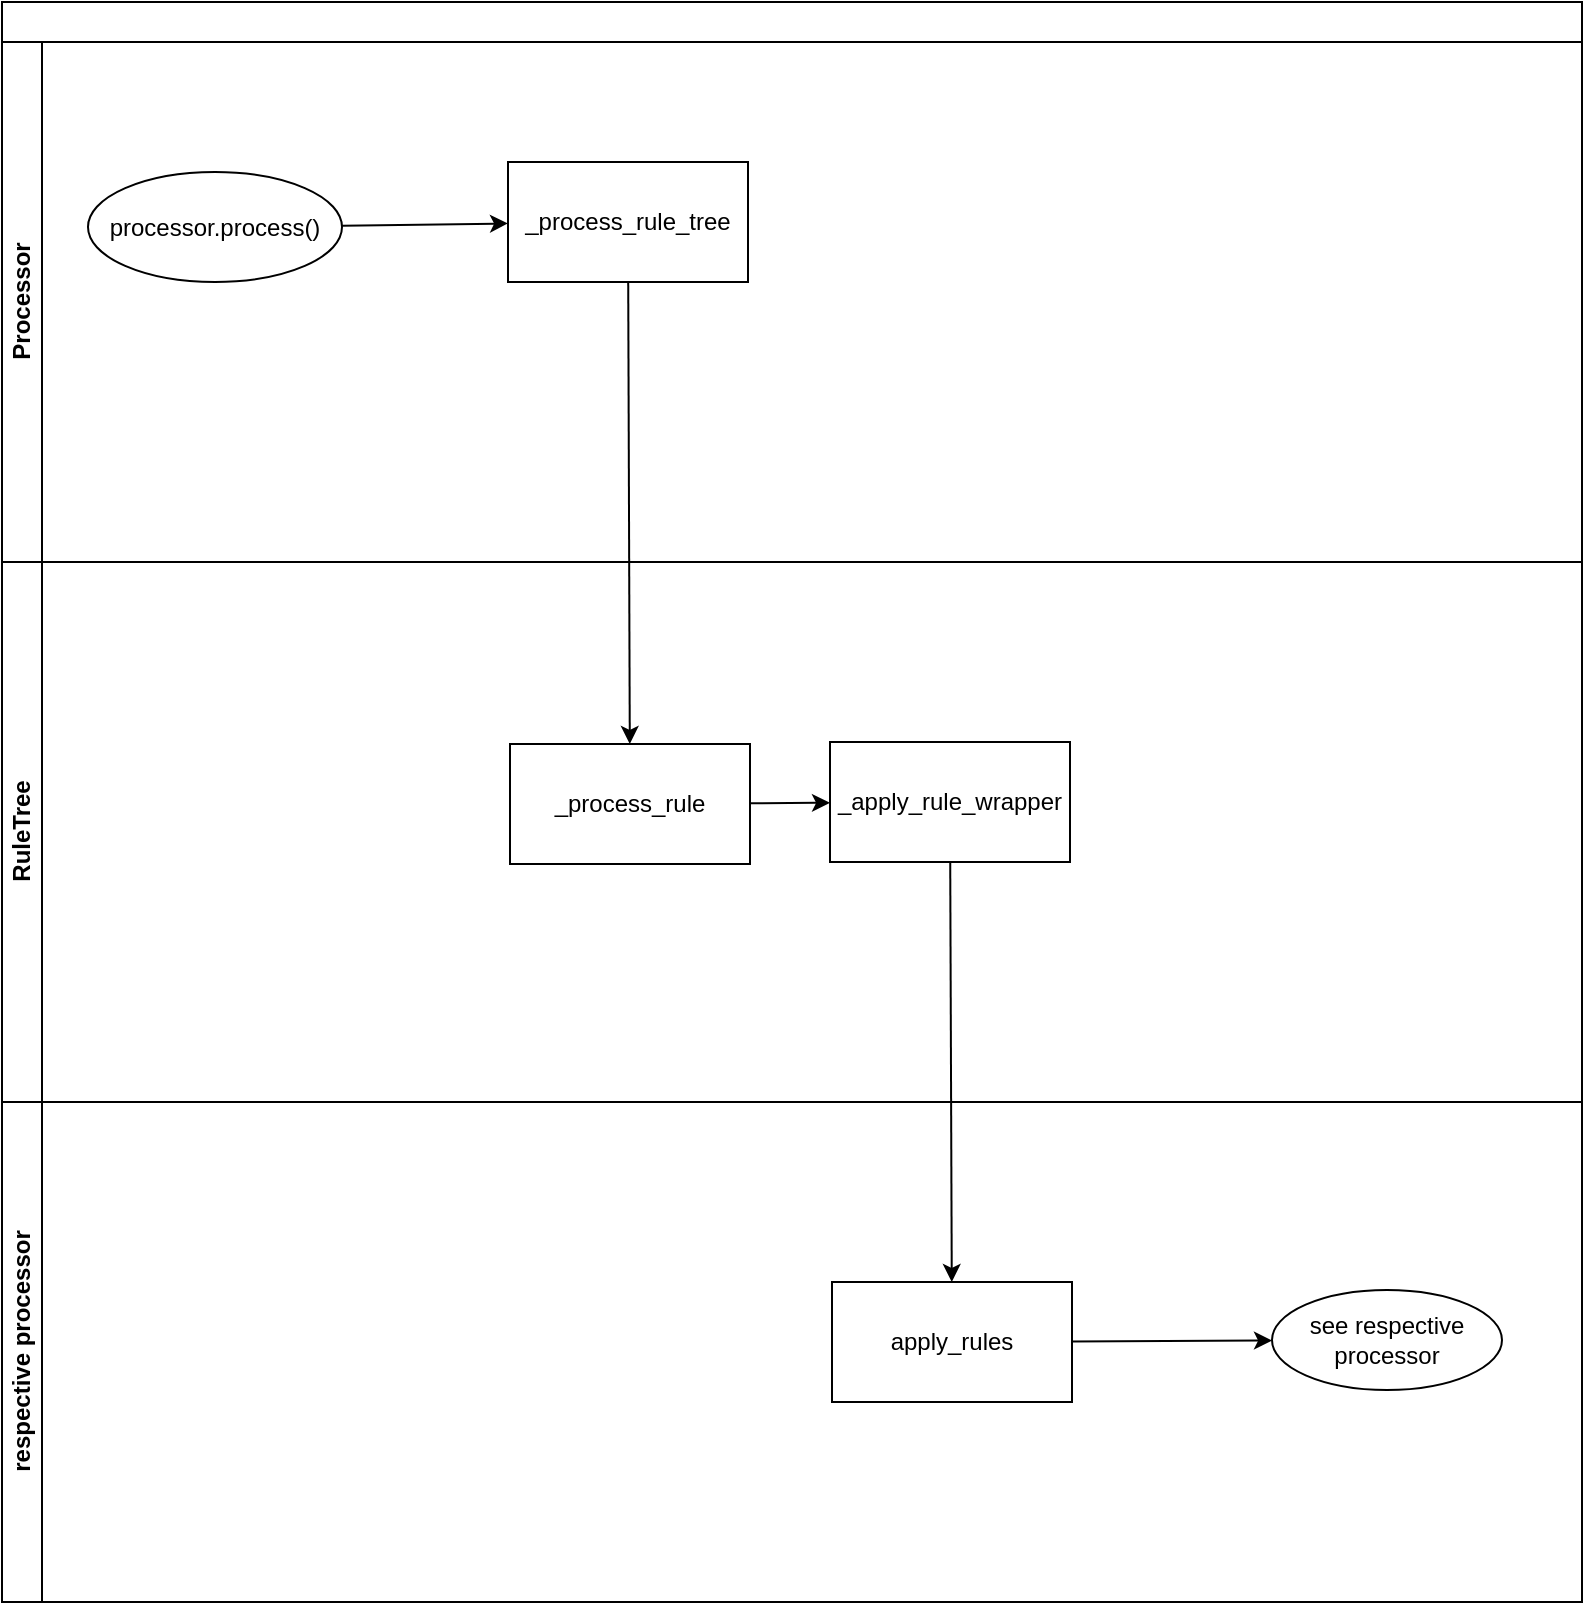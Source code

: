 <mxfile>
    <diagram id="nKSH4Um_qC49pamHv1yc" name="process">
        <mxGraphModel dx="1072" dy="563" grid="1" gridSize="10" guides="1" tooltips="1" connect="1" arrows="1" fold="1" page="1" pageScale="1" pageWidth="850" pageHeight="1100" math="0" shadow="0">
            <root>
                <mxCell id="0"/>
                <mxCell id="1" parent="0"/>
                <mxCell id="2" value="" style="swimlane;childLayout=stackLayout;resizeParent=1;resizeParentMax=0;horizontal=1;startSize=20;horizontalStack=0;html=1;" parent="1" vertex="1">
                    <mxGeometry x="40" y="80" width="790" height="800" as="geometry"/>
                </mxCell>
                <mxCell id="3" value="Processor&lt;br&gt;" style="swimlane;startSize=20;horizontal=0;html=1;" parent="2" vertex="1">
                    <mxGeometry y="20" width="790" height="260" as="geometry"/>
                </mxCell>
                <mxCell id="12" value="" style="edgeStyle=none;html=1;" parent="3" source="6" target="11" edge="1">
                    <mxGeometry relative="1" as="geometry"/>
                </mxCell>
                <mxCell id="6" value="_process_rule_tree" style="rounded=0;whiteSpace=wrap;html=1;" parent="3" vertex="1">
                    <mxGeometry x="253" y="60" width="120" height="60" as="geometry"/>
                </mxCell>
                <mxCell id="7" value="_apply_rule_wrapper" style="whiteSpace=wrap;html=1;rounded=0;" parent="3" vertex="1">
                    <mxGeometry x="414" y="350" width="120" height="60" as="geometry"/>
                </mxCell>
                <mxCell id="13" value="" style="edgeStyle=none;html=1;" parent="3" source="11" target="7" edge="1">
                    <mxGeometry relative="1" as="geometry"/>
                </mxCell>
                <mxCell id="11" value="_process_rule" style="whiteSpace=wrap;html=1;rounded=0;" parent="3" vertex="1">
                    <mxGeometry x="254" y="351" width="120" height="60" as="geometry"/>
                </mxCell>
                <mxCell id="5" value="RuleTree" style="swimlane;startSize=20;horizontal=0;html=1;" parent="2" vertex="1">
                    <mxGeometry y="280" width="790" height="270" as="geometry"/>
                </mxCell>
                <mxCell id="10" value="" style="edgeStyle=none;html=1;" parent="2" source="7" target="9" edge="1">
                    <mxGeometry relative="1" as="geometry"/>
                </mxCell>
                <mxCell id="4" value="respective processor" style="swimlane;startSize=20;horizontal=0;html=1;" parent="2" vertex="1">
                    <mxGeometry y="550" width="790" height="250" as="geometry"/>
                </mxCell>
                <mxCell id="17" value="" style="edgeStyle=none;html=1;" parent="4" source="9" target="16" edge="1">
                    <mxGeometry relative="1" as="geometry"/>
                </mxCell>
                <mxCell id="9" value="apply_rules" style="whiteSpace=wrap;html=1;rounded=0;" parent="4" vertex="1">
                    <mxGeometry x="415" y="90" width="120" height="60" as="geometry"/>
                </mxCell>
                <mxCell id="16" value="see respective processor" style="ellipse;whiteSpace=wrap;html=1;rounded=0;" parent="4" vertex="1">
                    <mxGeometry x="635" y="94" width="115" height="50" as="geometry"/>
                </mxCell>
                <mxCell id="15" value="" style="edgeStyle=none;html=1;" parent="1" source="14" target="6" edge="1">
                    <mxGeometry relative="1" as="geometry"/>
                </mxCell>
                <mxCell id="14" value="processor.process()" style="ellipse;whiteSpace=wrap;html=1;" parent="1" vertex="1">
                    <mxGeometry x="83" y="165" width="127" height="55" as="geometry"/>
                </mxCell>
            </root>
        </mxGraphModel>
    </diagram>
    <diagram id="ffa2f2aCQhQaJi0fVg0l" name="amides">
        <mxGraphModel dx="1072" dy="563" grid="1" gridSize="10" guides="1" tooltips="1" connect="1" arrows="1" fold="1" page="1" pageScale="1" pageWidth="850" pageHeight="1100" math="0" shadow="0">
            <root>
                <mxCell id="0"/>
                <mxCell id="1" parent="0"/>
                <mxCell id="9Z4U4aDiHYYhcZ5fdz-h-6" value="" style="edgeStyle=none;html=1;" parent="1" source="9Z4U4aDiHYYhcZ5fdz-h-4" target="9Z4U4aDiHYYhcZ5fdz-h-5" edge="1">
                    <mxGeometry relative="1" as="geometry"/>
                </mxCell>
                <mxCell id="9Z4U4aDiHYYhcZ5fdz-h-4" value="get_dotted_field_value" style="rounded=0;whiteSpace=wrap;html=1;" parent="1" vertex="1">
                    <mxGeometry x="184" y="100" width="120" height="60" as="geometry"/>
                </mxCell>
                <mxCell id="9Z4U4aDiHYYhcZ5fdz-h-8" value="" style="edgeStyle=none;html=1;" parent="1" source="9Z4U4aDiHYYhcZ5fdz-h-5" target="9Z4U4aDiHYYhcZ5fdz-h-7" edge="1">
                    <mxGeometry relative="1" as="geometry"/>
                </mxCell>
                <mxCell id="9Z4U4aDiHYYhcZ5fdz-h-5" value="normalize (_preprocess, _tokenize, _filter_tokens)" style="whiteSpace=wrap;html=1;rounded=0;" parent="1" vertex="1">
                    <mxGeometry x="184" y="240" width="120" height="60" as="geometry"/>
                </mxCell>
                <mxCell id="9Z4U4aDiHYYhcZ5fdz-h-10" value="" style="edgeStyle=none;html=1;exitX=0.5;exitY=1;exitDx=0;exitDy=0;" parent="1" source="9Z4U4aDiHYYhcZ5fdz-h-7" target="9Z4U4aDiHYYhcZ5fdz-h-9" edge="1">
                    <mxGeometry relative="1" as="geometry"/>
                </mxCell>
                <mxCell id="9Z4U4aDiHYYhcZ5fdz-h-7" value="evaluate_cached_cmdline()&lt;br&gt;" style="whiteSpace=wrap;html=1;rounded=0;" parent="1" vertex="1">
                    <mxGeometry x="164" y="380" width="160" height="70" as="geometry"/>
                </mxCell>
                <mxCell id="FTXwl6mk0fKRvuRjYh7i-1" value="" style="edgeStyle=none;html=1;" parent="1" source="9Z4U4aDiHYYhcZ5fdz-h-9" target="9Z4U4aDiHYYhcZ5fdz-h-11" edge="1">
                    <mxGeometry relative="1" as="geometry"/>
                </mxCell>
                <mxCell id="9Z4U4aDiHYYhcZ5fdz-h-9" value="_perform_misuse_detection" style="whiteSpace=wrap;html=1;rounded=0;" parent="1" vertex="1">
                    <mxGeometry x="164" y="510" width="160" height="60" as="geometry"/>
                </mxCell>
                <mxCell id="9Z4U4aDiHYYhcZ5fdz-h-16" value="" style="edgeStyle=none;html=1;" parent="1" source="9Z4U4aDiHYYhcZ5fdz-h-11" target="9Z4U4aDiHYYhcZ5fdz-h-15" edge="1">
                    <mxGeometry relative="1" as="geometry"/>
                </mxCell>
                <mxCell id="9Z4U4aDiHYYhcZ5fdz-h-11" value="_write_target_field" style="whiteSpace=wrap;html=1;rounded=0;" parent="1" vertex="1">
                    <mxGeometry x="184" y="644" width="120" height="60" as="geometry"/>
                </mxCell>
                <mxCell id="9Z4U4aDiHYYhcZ5fdz-h-18" value="" style="edgeStyle=none;html=1;" parent="1" source="9Z4U4aDiHYYhcZ5fdz-h-15" target="9Z4U4aDiHYYhcZ5fdz-h-17" edge="1">
                    <mxGeometry relative="1" as="geometry"/>
                </mxCell>
                <mxCell id="pnTeNPJCvc6hzmIvmJag-2" value="no" style="edgeLabel;html=1;align=center;verticalAlign=middle;resizable=0;points=[];" parent="9Z4U4aDiHYYhcZ5fdz-h-18" vertex="1" connectable="0">
                    <mxGeometry x="0.329" y="-1" relative="1" as="geometry">
                        <mxPoint y="-24" as="offset"/>
                    </mxGeometry>
                </mxCell>
                <mxCell id="9Z4U4aDiHYYhcZ5fdz-h-20" value="" style="edgeStyle=none;html=1;" parent="1" source="9Z4U4aDiHYYhcZ5fdz-h-15" target="9Z4U4aDiHYYhcZ5fdz-h-19" edge="1">
                    <mxGeometry relative="1" as="geometry"/>
                </mxCell>
                <mxCell id="pnTeNPJCvc6hzmIvmJag-1" value="yes" style="edgeLabel;html=1;align=center;verticalAlign=middle;resizable=0;points=[];" parent="9Z4U4aDiHYYhcZ5fdz-h-20" vertex="1" connectable="0">
                    <mxGeometry x="0.42" relative="1" as="geometry">
                        <mxPoint x="-23" as="offset"/>
                    </mxGeometry>
                </mxCell>
                <mxCell id="9Z4U4aDiHYYhcZ5fdz-h-15" value="successful?" style="rhombus;whiteSpace=wrap;html=1;rounded=0;" parent="1" vertex="1">
                    <mxGeometry x="404" y="633" width="80" height="80" as="geometry"/>
                </mxCell>
                <mxCell id="9Z4U4aDiHYYhcZ5fdz-h-17" value="FieldExistingWarning" style="whiteSpace=wrap;html=1;rounded=0;" parent="1" vertex="1">
                    <mxGeometry x="384" y="803" width="120" height="60" as="geometry"/>
                </mxCell>
                <mxCell id="9Z4U4aDiHYYhcZ5fdz-h-19" value="add_field_to" style="whiteSpace=wrap;html=1;rounded=0;" parent="1" vertex="1">
                    <mxGeometry x="590" y="643" width="120" height="60" as="geometry"/>
                </mxCell>
            </root>
        </mxGraphModel>
    </diagram>
    <diagram id="mH7fIMBSA2bRK3SR-9NN" name="calculator">
        <mxGraphModel dx="1072" dy="563" grid="1" gridSize="10" guides="1" tooltips="1" connect="1" arrows="1" fold="1" page="1" pageScale="1" pageWidth="850" pageHeight="1100" math="0" shadow="0">
            <root>
                <mxCell id="0"/>
                <mxCell id="1" parent="0"/>
                <mxCell id="zvYX61ZlwrP2dlpT4Kj6-2" value="" style="edgeStyle=none;html=1;" parent="1" source="_rHdO-zLv44ndZzmqM-3-1" target="zvYX61ZlwrP2dlpT4Kj6-1" edge="1">
                    <mxGeometry relative="1" as="geometry"/>
                </mxCell>
                <mxCell id="_rHdO-zLv44ndZzmqM-3-1" value="get_source_field_dict()" style="rounded=0;whiteSpace=wrap;html=1;" parent="1" vertex="1">
                    <mxGeometry x="78" y="42" width="120" height="60" as="geometry"/>
                </mxCell>
                <mxCell id="zvYX61ZlwrP2dlpT4Kj6-4" value="" style="edgeStyle=none;html=1;" parent="1" source="zvYX61ZlwrP2dlpT4Kj6-1" target="zvYX61ZlwrP2dlpT4Kj6-3" edge="1">
                    <mxGeometry relative="1" as="geometry"/>
                </mxCell>
                <mxCell id="zvYX61ZlwrP2dlpT4Kj6-1" value="_template()" style="whiteSpace=wrap;html=1;rounded=0;" parent="1" vertex="1">
                    <mxGeometry x="78" y="182" width="120" height="60" as="geometry"/>
                </mxCell>
                <mxCell id="zvYX61ZlwrP2dlpT4Kj6-6" value="" style="edgeStyle=none;html=1;" parent="1" source="zvYX61ZlwrP2dlpT4Kj6-3" target="zvYX61ZlwrP2dlpT4Kj6-5" edge="1">
                    <mxGeometry relative="1" as="geometry"/>
                </mxCell>
                <mxCell id="zvYX61ZlwrP2dlpT4Kj6-3" value="verwendete Platzhalter ersetzen" style="whiteSpace=wrap;html=1;rounded=0;" parent="1" vertex="1">
                    <mxGeometry x="278" y="182" width="120" height="60" as="geometry"/>
                </mxCell>
                <mxCell id="zvYX61ZlwrP2dlpT4Kj6-8" value="" style="edgeStyle=none;html=1;" parent="1" source="zvYX61ZlwrP2dlpT4Kj6-5" target="zvYX61ZlwrP2dlpT4Kj6-7" edge="1">
                    <mxGeometry relative="1" as="geometry"/>
                </mxCell>
                <mxCell id="zvYX61ZlwrP2dlpT4Kj6-5" value="_calculate()&amp;nbsp;" style="whiteSpace=wrap;html=1;rounded=0;" parent="1" vertex="1">
                    <mxGeometry x="278" y="322" width="120" height="60" as="geometry"/>
                </mxCell>
                <mxCell id="zvYX61ZlwrP2dlpT4Kj6-7" value="_write_target_field()" style="whiteSpace=wrap;html=1;rounded=0;" parent="1" vertex="1">
                    <mxGeometry x="278" y="462" width="120" height="60" as="geometry"/>
                </mxCell>
            </root>
        </mxGraphModel>
    </diagram>
    <diagram id="dzCZbwh3EVMsIp7qwwPl" name="DomainLableExtractor">
        <mxGraphModel dx="1072" dy="563" grid="1" gridSize="10" guides="1" tooltips="1" connect="1" arrows="1" fold="1" page="1" pageScale="1" pageWidth="850" pageHeight="1100" math="0" shadow="0">
            <root>
                <mxCell id="0"/>
                <mxCell id="1" parent="0"/>
                <mxCell id="4mkf00EvTaedJOEyoj3c-5" value="" style="edgeStyle=none;html=1;" parent="1" source="4mkf00EvTaedJOEyoj3c-1" target="4mkf00EvTaedJOEyoj3c-4" edge="1">
                    <mxGeometry relative="1" as="geometry"/>
                </mxCell>
                <mxCell id="4mkf00EvTaedJOEyoj3c-1" value="get_dotted_field_value()" style="rounded=0;whiteSpace=wrap;html=1;" parent="1" vertex="1">
                    <mxGeometry x="40" y="40" width="140" height="60" as="geometry"/>
                </mxCell>
                <mxCell id="4mkf00EvTaedJOEyoj3c-7" value="" style="edgeStyle=none;html=1;" parent="1" source="4mkf00EvTaedJOEyoj3c-4" target="4mkf00EvTaedJOEyoj3c-6" edge="1">
                    <mxGeometry relative="1" as="geometry"/>
                </mxCell>
                <mxCell id="4mkf00EvTaedJOEyoj3c-11" value="no" style="edgeLabel;html=1;align=center;verticalAlign=middle;resizable=0;points=[];" parent="4mkf00EvTaedJOEyoj3c-7" vertex="1" connectable="0">
                    <mxGeometry x="-0.373" relative="1" as="geometry">
                        <mxPoint x="10" as="offset"/>
                    </mxGeometry>
                </mxCell>
                <mxCell id="4mkf00EvTaedJOEyoj3c-9" value="" style="edgeStyle=none;html=1;" parent="1" source="4mkf00EvTaedJOEyoj3c-4" target="4mkf00EvTaedJOEyoj3c-8" edge="1">
                    <mxGeometry relative="1" as="geometry"/>
                </mxCell>
                <mxCell id="4mkf00EvTaedJOEyoj3c-10" value="yes" style="edgeLabel;html=1;align=center;verticalAlign=middle;resizable=0;points=[];" parent="4mkf00EvTaedJOEyoj3c-9" vertex="1" connectable="0">
                    <mxGeometry x="0.364" y="1" relative="1" as="geometry">
                        <mxPoint y="-20" as="offset"/>
                    </mxGeometry>
                </mxCell>
                <mxCell id="4mkf00EvTaedJOEyoj3c-4" value="domain value none?" style="rhombus;whiteSpace=wrap;html=1;rounded=0;" parent="1" vertex="1">
                    <mxGeometry x="57" y="156" width="104" height="110" as="geometry"/>
                </mxCell>
                <mxCell id="4mkf00EvTaedJOEyoj3c-13" value="" style="edgeStyle=none;html=1;" parent="1" source="4mkf00EvTaedJOEyoj3c-6" target="4mkf00EvTaedJOEyoj3c-12" edge="1">
                    <mxGeometry relative="1" as="geometry"/>
                </mxCell>
                <mxCell id="4mkf00EvTaedJOEyoj3c-6" value="event.get(tagging_field)" style="whiteSpace=wrap;html=1;rounded=0;" parent="1" vertex="1">
                    <mxGeometry x="210" y="180" width="140" height="60" as="geometry"/>
                </mxCell>
                <mxCell id="4mkf00EvTaedJOEyoj3c-8" value="return" style="whiteSpace=wrap;html=1;rounded=0;" parent="1" vertex="1">
                    <mxGeometry x="50" y="340" width="120" height="60" as="geometry"/>
                </mxCell>
                <mxCell id="4mkf00EvTaedJOEyoj3c-15" value="" style="edgeStyle=none;html=1;" parent="1" source="4mkf00EvTaedJOEyoj3c-12" target="4mkf00EvTaedJOEyoj3c-14" edge="1">
                    <mxGeometry relative="1" as="geometry"/>
                </mxCell>
                <mxCell id="JhS0FlCXssFP-BEE5DSX-16" value="no" style="edgeLabel;html=1;align=center;verticalAlign=middle;resizable=0;points=[];" parent="4mkf00EvTaedJOEyoj3c-15" vertex="1" connectable="0">
                    <mxGeometry x="-0.376" y="-2" relative="1" as="geometry">
                        <mxPoint as="offset"/>
                    </mxGeometry>
                </mxCell>
                <mxCell id="4mkf00EvTaedJOEyoj3c-17" value="" style="edgeStyle=none;html=1;" parent="1" source="4mkf00EvTaedJOEyoj3c-12" target="4mkf00EvTaedJOEyoj3c-16" edge="1">
                    <mxGeometry relative="1" as="geometry"/>
                </mxCell>
                <mxCell id="JhS0FlCXssFP-BEE5DSX-15" value="yes" style="edgeLabel;html=1;align=center;verticalAlign=middle;resizable=0;points=[];" parent="4mkf00EvTaedJOEyoj3c-17" vertex="1" connectable="0">
                    <mxGeometry x="-0.328" relative="1" as="geometry">
                        <mxPoint as="offset"/>
                    </mxGeometry>
                </mxCell>
                <mxCell id="4mkf00EvTaedJOEyoj3c-12" value="valid domain?" style="rhombus;whiteSpace=wrap;html=1;rounded=0;" parent="1" vertex="1">
                    <mxGeometry x="460" y="161" width="110" height="100" as="geometry"/>
                </mxCell>
                <mxCell id="JhS0FlCXssFP-BEE5DSX-4" value="" style="edgeStyle=none;html=1;" parent="1" source="4mkf00EvTaedJOEyoj3c-14" target="JhS0FlCXssFP-BEE5DSX-3" edge="1">
                    <mxGeometry relative="1" as="geometry"/>
                </mxCell>
                <mxCell id="4mkf00EvTaedJOEyoj3c-14" value="_tld_extractor(domain)" style="whiteSpace=wrap;html=1;rounded=0;" parent="1" vertex="1">
                    <mxGeometry x="455" y="361" width="120" height="60" as="geometry"/>
                </mxCell>
                <mxCell id="4mkf00EvTaedJOEyoj3c-19" value="" style="edgeStyle=none;html=1;" parent="1" source="4mkf00EvTaedJOEyoj3c-16" target="4mkf00EvTaedJOEyoj3c-18" edge="1">
                    <mxGeometry relative="1" as="geometry"/>
                </mxCell>
                <mxCell id="4mkf00EvTaedJOEyoj3c-16" value="append(tag for valid ip)" style="whiteSpace=wrap;html=1;rounded=0;" parent="1" vertex="1">
                    <mxGeometry x="645" y="181" width="120" height="60" as="geometry"/>
                </mxCell>
                <mxCell id="4mkf00EvTaedJOEyoj3c-21" value="" style="edgeStyle=none;html=1;" parent="1" source="4mkf00EvTaedJOEyoj3c-18" target="4mkf00EvTaedJOEyoj3c-20" edge="1">
                    <mxGeometry relative="1" as="geometry"/>
                </mxCell>
                <mxCell id="4mkf00EvTaedJOEyoj3c-18" value="updated field assinged to event&amp;nbsp;" style="whiteSpace=wrap;html=1;rounded=0;" parent="1" vertex="1">
                    <mxGeometry x="845" y="181" width="120" height="60" as="geometry"/>
                </mxCell>
                <mxCell id="4mkf00EvTaedJOEyoj3c-20" value="return" style="whiteSpace=wrap;html=1;rounded=0;" parent="1" vertex="1">
                    <mxGeometry x="1045" y="181" width="120" height="60" as="geometry"/>
                </mxCell>
                <mxCell id="JhS0FlCXssFP-BEE5DSX-6" value="" style="edgeStyle=none;html=1;" parent="1" source="JhS0FlCXssFP-BEE5DSX-3" target="JhS0FlCXssFP-BEE5DSX-5" edge="1">
                    <mxGeometry relative="1" as="geometry"/>
                </mxCell>
                <mxCell id="JhS0FlCXssFP-BEE5DSX-13" value="yes" style="edgeLabel;html=1;align=center;verticalAlign=middle;resizable=0;points=[];" parent="JhS0FlCXssFP-BEE5DSX-6" vertex="1" connectable="0">
                    <mxGeometry x="-0.344" relative="1" as="geometry">
                        <mxPoint as="offset"/>
                    </mxGeometry>
                </mxCell>
                <mxCell id="JhS0FlCXssFP-BEE5DSX-8" value="" style="edgeStyle=none;html=1;" parent="1" source="JhS0FlCXssFP-BEE5DSX-3" target="JhS0FlCXssFP-BEE5DSX-7" edge="1">
                    <mxGeometry relative="1" as="geometry"/>
                </mxCell>
                <mxCell id="JhS0FlCXssFP-BEE5DSX-14" value="no" style="edgeLabel;html=1;align=center;verticalAlign=middle;resizable=0;points=[];" parent="JhS0FlCXssFP-BEE5DSX-8" vertex="1" connectable="0">
                    <mxGeometry x="-0.189" relative="1" as="geometry">
                        <mxPoint as="offset"/>
                    </mxGeometry>
                </mxCell>
                <mxCell id="JhS0FlCXssFP-BEE5DSX-3" value="gültige tld &lt;br&gt;vorhanden" style="rhombus;whiteSpace=wrap;html=1;rounded=0;" parent="1" vertex="1">
                    <mxGeometry x="458" y="491" width="115" height="109" as="geometry"/>
                </mxCell>
                <mxCell id="JhS0FlCXssFP-BEE5DSX-10" value="" style="edgeStyle=none;html=1;" parent="1" source="JhS0FlCXssFP-BEE5DSX-5" target="JhS0FlCXssFP-BEE5DSX-9" edge="1">
                    <mxGeometry relative="1" as="geometry"/>
                </mxCell>
                <mxCell id="JhS0FlCXssFP-BEE5DSX-5" value="lables_dict" style="whiteSpace=wrap;html=1;rounded=0;" parent="1" vertex="1">
                    <mxGeometry x="650.5" y="515.5" width="120" height="60" as="geometry"/>
                </mxCell>
                <mxCell id="JhS0FlCXssFP-BEE5DSX-12" value="" style="edgeStyle=none;html=1;" parent="1" source="JhS0FlCXssFP-BEE5DSX-7" target="JhS0FlCXssFP-BEE5DSX-11" edge="1">
                    <mxGeometry relative="1" as="geometry"/>
                </mxCell>
                <mxCell id="JhS0FlCXssFP-BEE5DSX-7" value="append(invaldi_domain)" style="whiteSpace=wrap;html=1;rounded=0;" parent="1" vertex="1">
                    <mxGeometry x="444.5" y="704.5" width="144.5" height="60" as="geometry"/>
                </mxCell>
                <mxCell id="JhS0FlCXssFP-BEE5DSX-9" value="add_field_to()" style="whiteSpace=wrap;html=1;rounded=0;" parent="1" vertex="1">
                    <mxGeometry x="850.5" y="515.5" width="120" height="60" as="geometry"/>
                </mxCell>
                <mxCell id="JhS0FlCXssFP-BEE5DSX-11" value="update tagging_field" style="whiteSpace=wrap;html=1;rounded=0;" parent="1" vertex="1">
                    <mxGeometry x="456.75" y="844.5" width="120" height="60" as="geometry"/>
                </mxCell>
            </root>
        </mxGraphModel>
    </diagram>
    <diagram id="CZ75fB0ZorCLcaY44Z6D" name="SelectiveExtractor">
        <mxGraphModel dx="1072" dy="563" grid="1" gridSize="10" guides="1" tooltips="1" connect="1" arrows="1" fold="1" page="1" pageScale="1" pageWidth="850" pageHeight="1100" math="0" shadow="0">
            <root>
                <mxCell id="0"/>
                <mxCell id="1" parent="0"/>
                <mxCell id="K12p3k7zBKBgzINJIY3F-3" value="" style="edgeStyle=none;html=1;" parent="1" source="K12p3k7zBKBgzINJIY3F-1" target="K12p3k7zBKBgzINJIY3F-2" edge="1">
                    <mxGeometry relative="1" as="geometry"/>
                </mxCell>
                <mxCell id="K12p3k7zBKBgzINJIY3F-1" value="get_source_fields_dict()" style="rounded=0;whiteSpace=wrap;html=1;" parent="1" vertex="1">
                    <mxGeometry x="80" y="40" width="150" height="60" as="geometry"/>
                </mxCell>
                <mxCell id="K12p3k7zBKBgzINJIY3F-5" value="" style="edgeStyle=none;html=1;" parent="1" source="K12p3k7zBKBgzINJIY3F-2" target="K12p3k7zBKBgzINJIY3F-4" edge="1">
                    <mxGeometry relative="1" as="geometry"/>
                </mxCell>
                <mxCell id="K12p3k7zBKBgzINJIY3F-2" value="handle_missing_fields()" style="whiteSpace=wrap;html=1;rounded=0;" parent="1" vertex="1">
                    <mxGeometry x="78" y="180" width="155" height="60" as="geometry"/>
                </mxCell>
                <mxCell id="K12p3k7zBKBgzINJIY3F-7" value="" style="edgeStyle=none;html=1;" parent="1" source="K12p3k7zBKBgzINJIY3F-4" target="K12p3k7zBKBgzINJIY3F-6" edge="1">
                    <mxGeometry relative="1" as="geometry"/>
                </mxCell>
                <mxCell id="K12p3k7zBKBgzINJIY3F-4" value="filtert Einträge in flattened fields mit content None" style="whiteSpace=wrap;html=1;rounded=0;" parent="1" vertex="1">
                    <mxGeometry x="95.5" y="320" width="120" height="60" as="geometry"/>
                </mxCell>
                <mxCell id="K12p3k7zBKBgzINJIY3F-9" value="" style="edgeStyle=none;html=1;" parent="1" source="K12p3k7zBKBgzINJIY3F-6" target="K12p3k7zBKBgzINJIY3F-8" edge="1">
                    <mxGeometry relative="1" as="geometry"/>
                </mxCell>
                <mxCell id="K12p3k7zBKBgzINJIY3F-6" value="Überprüfen ob noch felder in flattened fields verbleiben" style="whiteSpace=wrap;html=1;rounded=0;" parent="1" vertex="1">
                    <mxGeometry x="295.5" y="320" width="120" height="60" as="geometry"/>
                </mxCell>
                <mxCell id="K12p3k7zBKBgzINJIY3F-11" value="" style="edgeStyle=none;html=1;" parent="1" source="K12p3k7zBKBgzINJIY3F-8" target="K12p3k7zBKBgzINJIY3F-10" edge="1">
                    <mxGeometry relative="1" as="geometry"/>
                </mxCell>
                <mxCell id="K12p3k7zBKBgzINJIY3F-8" value="fügt content aus entsprechendem field in flattened fields zu filtered_event hinzu" style="whiteSpace=wrap;html=1;rounded=0;" parent="1" vertex="1">
                    <mxGeometry x="495.5" y="320" width="120" height="60" as="geometry"/>
                </mxCell>
                <mxCell id="K12p3k7zBKBgzINJIY3F-10" value="fügt filtered_event zu _extra_data hinzu" style="whiteSpace=wrap;html=1;rounded=0;" parent="1" vertex="1">
                    <mxGeometry x="495.5" y="460" width="120" height="60" as="geometry"/>
                </mxCell>
            </root>
        </mxGraphModel>
    </diagram>
    <diagram id="CX6z4NCcaDROQz5qWGTK" name="Dissector">
        <mxGraphModel dx="1072" dy="563" grid="1" gridSize="10" guides="1" tooltips="1" connect="1" arrows="1" fold="1" page="1" pageScale="1" pageWidth="850" pageHeight="1100" math="0" shadow="0">
            <root>
                <mxCell id="0"/>
                <mxCell id="1" parent="0"/>
                <mxCell id="GlU9T9T3_1nCLfFwFB1q-5" value="" style="edgeStyle=none;html=1;" parent="1" source="GlU9T9T3_1nCLfFwFB1q-2" target="GlU9T9T3_1nCLfFwFB1q-4" edge="1">
                    <mxGeometry relative="1" as="geometry"/>
                </mxCell>
                <mxCell id="GlU9T9T3_1nCLfFwFB1q-2" value="sorted()" style="whiteSpace=wrap;html=1;rounded=0;" parent="1" vertex="1">
                    <mxGeometry x="40" y="180" width="120" height="60" as="geometry"/>
                </mxCell>
                <mxCell id="GlU9T9T3_1nCLfFwFB1q-7" value="" style="edgeStyle=none;html=1;" parent="1" source="GlU9T9T3_1nCLfFwFB1q-4" target="GlU9T9T3_1nCLfFwFB1q-6" edge="1">
                    <mxGeometry relative="1" as="geometry"/>
                </mxCell>
                <mxCell id="GlU9T9T3_1nCLfFwFB1q-4" value="get_mappings()" style="whiteSpace=wrap;html=1;rounded=0;" parent="1" vertex="1">
                    <mxGeometry x="240" y="180" width="120" height="60" as="geometry"/>
                </mxCell>
                <mxCell id="GlU9T9T3_1nCLfFwFB1q-9" value="" style="edgeStyle=none;html=1;endArrow=classic;endFill=1;startArrow=none;startFill=0;" parent="1" source="GlU9T9T3_1nCLfFwFB1q-6" target="GlU9T9T3_1nCLfFwFB1q-8" edge="1">
                    <mxGeometry relative="1" as="geometry"/>
                </mxCell>
                <mxCell id="GlU9T9T3_1nCLfFwFB1q-6" value="action()" style="whiteSpace=wrap;html=1;rounded=0;" parent="1" vertex="1">
                    <mxGeometry x="440" y="180" width="120" height="60" as="geometry"/>
                </mxCell>
                <mxCell id="GlU9T9T3_1nCLfFwFB1q-11" value="" style="edgeStyle=none;html=1;startArrow=none;startFill=0;endArrow=classic;endFill=1;" parent="1" source="GlU9T9T3_1nCLfFwFB1q-8" target="GlU9T9T3_1nCLfFwFB1q-10" edge="1">
                    <mxGeometry relative="1" as="geometry"/>
                </mxCell>
                <mxCell id="GlU9T9T3_1nCLfFwFB1q-8" value="apply_mapping()" style="whiteSpace=wrap;html=1;rounded=0;" parent="1" vertex="1">
                    <mxGeometry x="440" y="320" width="120" height="60" as="geometry"/>
                </mxCell>
                <mxCell id="GlU9T9T3_1nCLfFwFB1q-10" value="apply_convert_datatype()" style="whiteSpace=wrap;html=1;rounded=0;" parent="1" vertex="1">
                    <mxGeometry x="413" y="460" width="180" height="60" as="geometry"/>
                </mxCell>
            </root>
        </mxGraphModel>
    </diagram>
    <diagram id="CjQndJgezk9JFV1QUX_G" name="DatetimeExtractor">
        <mxGraphModel dx="1072" dy="563" grid="1" gridSize="10" guides="1" tooltips="1" connect="1" arrows="1" fold="1" page="1" pageScale="1" pageWidth="850" pageHeight="1100" math="0" shadow="0">
            <root>
                <mxCell id="0"/>
                <mxCell id="1" parent="0"/>
                <mxCell id="zX6YVY_rNJLvX0FKiP5U-3" value="" style="edgeStyle=none;html=1;" parent="1" source="zX6YVY_rNJLvX0FKiP5U-1" target="zX6YVY_rNJLvX0FKiP5U-2" edge="1">
                    <mxGeometry relative="1" as="geometry"/>
                </mxCell>
                <mxCell id="zX6YVY_rNJLvX0FKiP5U-1" value="get_dotted_field_value()" style="rounded=0;whiteSpace=wrap;html=1;" parent="1" vertex="1">
                    <mxGeometry x="48" y="40" width="150" height="60" as="geometry"/>
                </mxCell>
                <mxCell id="zX6YVY_rNJLvX0FKiP5U-5" value="" style="edgeStyle=none;html=1;" parent="1" source="zX6YVY_rNJLvX0FKiP5U-2" target="zX6YVY_rNJLvX0FKiP5U-4" edge="1">
                    <mxGeometry relative="1" as="geometry"/>
                </mxCell>
                <mxCell id="zX6YVY_rNJLvX0FKiP5U-2" value="TimestampParser.from_string()" style="whiteSpace=wrap;html=1;rounded=0;" parent="1" vertex="1">
                    <mxGeometry x="5" y="180" width="235" height="60" as="geometry"/>
                </mxCell>
                <mxCell id="zX6YVY_rNJLvX0FKiP5U-7" value="" style="edgeStyle=none;html=1;" parent="1" source="zX6YVY_rNJLvX0FKiP5U-4" target="zX6YVY_rNJLvX0FKiP5U-6" edge="1">
                    <mxGeometry relative="1" as="geometry"/>
                </mxCell>
                <mxCell id="zX6YVY_rNJLvX0FKiP5U-4" value="tzname()" style="whiteSpace=wrap;html=1;rounded=0;" parent="1" vertex="1">
                    <mxGeometry x="377.5" y="180" width="120" height="60" as="geometry"/>
                </mxCell>
                <mxCell id="zX6YVY_rNJLvX0FKiP5U-9" value="" style="edgeStyle=none;html=1;" parent="1" source="zX6YVY_rNJLvX0FKiP5U-6" target="zX6YVY_rNJLvX0FKiP5U-8" edge="1">
                    <mxGeometry relative="1" as="geometry"/>
                </mxCell>
                <mxCell id="zX6YVY_rNJLvX0FKiP5U-6" value="split_timestamp" style="whiteSpace=wrap;html=1;rounded=0;" parent="1" vertex="1">
                    <mxGeometry x="377.5" y="320" width="120" height="60" as="geometry"/>
                </mxCell>
                <mxCell id="zX6YVY_rNJLvX0FKiP5U-8" value="_write_target_field()" style="whiteSpace=wrap;html=1;rounded=0;" parent="1" vertex="1">
                    <mxGeometry x="577.5" y="320" width="120" height="60" as="geometry"/>
                </mxCell>
            </root>
        </mxGraphModel>
    </diagram>
    <diagram id="nOLgSQBk03cdVf7boZVI" name="concatenator">
        <mxGraphModel dx="1072" dy="563" grid="1" gridSize="10" guides="1" tooltips="1" connect="1" arrows="1" fold="1" page="1" pageScale="1" pageWidth="850" pageHeight="1100" math="0" shadow="0">
            <root>
                <mxCell id="0"/>
                <mxCell id="1" parent="0"/>
                <mxCell id="ewc7HnPh73p7jdbFowZP-3" value="" style="edgeStyle=none;html=1;" parent="1" source="ewc7HnPh73p7jdbFowZP-1" target="ewc7HnPh73p7jdbFowZP-2" edge="1">
                    <mxGeometry relative="1" as="geometry"/>
                </mxCell>
                <mxCell id="ewc7HnPh73p7jdbFowZP-1" value="_get_dotted_field_value()" style="rounded=0;whiteSpace=wrap;html=1;" parent="1" vertex="1">
                    <mxGeometry x="40" y="40" width="170" height="60" as="geometry"/>
                </mxCell>
                <mxCell id="ewc7HnPh73p7jdbFowZP-5" value="" style="edgeStyle=none;html=1;" parent="1" source="ewc7HnPh73p7jdbFowZP-2" edge="1">
                    <mxGeometry relative="1" as="geometry">
                        <mxPoint x="265" y="210" as="targetPoint"/>
                    </mxGeometry>
                </mxCell>
                <mxCell id="ewc7HnPh73p7jdbFowZP-2" value="append(field_value)" style="whiteSpace=wrap;html=1;rounded=0;" parent="1" vertex="1">
                    <mxGeometry x="65" y="180" width="120" height="60" as="geometry"/>
                </mxCell>
                <mxCell id="ewc7HnPh73p7jdbFowZP-10" value="" style="edgeStyle=none;html=1;" parent="1" source="ewc7HnPh73p7jdbFowZP-8" target="ewc7HnPh73p7jdbFowZP-9" edge="1">
                    <mxGeometry relative="1" as="geometry"/>
                </mxCell>
                <mxCell id="ewc7HnPh73p7jdbFowZP-8" value="ausfiltern der None-Werte" style="rounded=0;whiteSpace=wrap;html=1;" parent="1" vertex="1">
                    <mxGeometry x="270" y="180" width="120" height="60" as="geometry"/>
                </mxCell>
                <mxCell id="ewc7HnPh73p7jdbFowZP-9" value="&amp;nbsp;verwendet separator um Werte aus der Liste zu zeichenkette zu verarbeiten" style="whiteSpace=wrap;html=1;rounded=0;" parent="1" vertex="1">
                    <mxGeometry x="470" y="180" width="160" height="60" as="geometry"/>
                </mxCell>
            </root>
        </mxGraphModel>
    </diagram>
</mxfile>